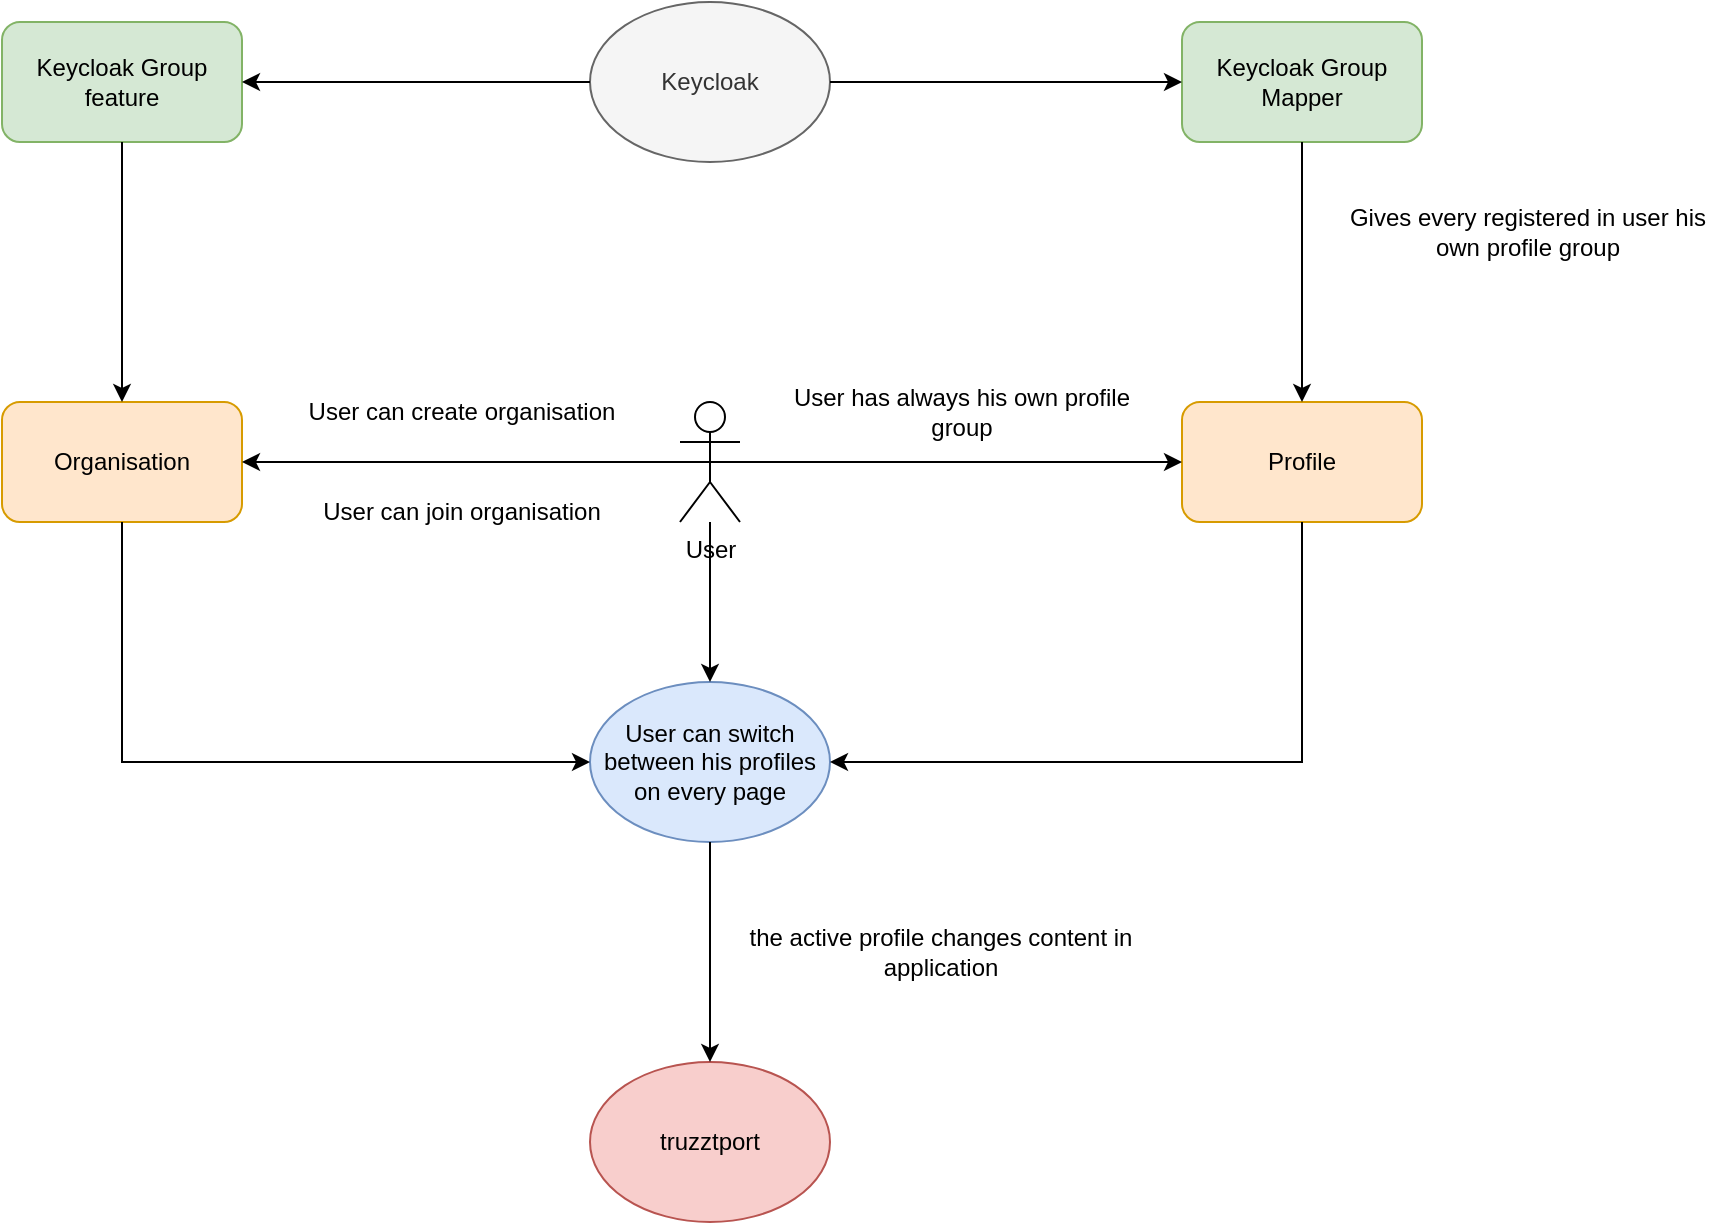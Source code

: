 <mxfile version="24.8.4">
  <diagram name="Page-1" id="Mzi7pbYnXRIK7MmCfM_q">
    <mxGraphModel dx="1272" dy="679" grid="1" gridSize="10" guides="1" tooltips="1" connect="1" arrows="1" fold="1" page="1" pageScale="1" pageWidth="827" pageHeight="1169" math="0" shadow="0">
      <root>
        <mxCell id="0" />
        <mxCell id="1" parent="0" />
        <mxCell id="vCpZuCZZYfHfp9zBpUGT-1" value="Keycloak" style="ellipse;whiteSpace=wrap;html=1;fillColor=#f5f5f5;fontColor=#333333;strokeColor=#666666;" vertex="1" parent="1">
          <mxGeometry x="354" y="230" width="120" height="80" as="geometry" />
        </mxCell>
        <mxCell id="vCpZuCZZYfHfp9zBpUGT-2" value="Organisation" style="rounded=1;whiteSpace=wrap;html=1;fillColor=#ffe6cc;strokeColor=#d79b00;" vertex="1" parent="1">
          <mxGeometry x="60" y="430" width="120" height="60" as="geometry" />
        </mxCell>
        <mxCell id="vCpZuCZZYfHfp9zBpUGT-4" value="Profile" style="rounded=1;whiteSpace=wrap;html=1;fillColor=#ffe6cc;strokeColor=#d79b00;" vertex="1" parent="1">
          <mxGeometry x="650" y="430" width="120" height="60" as="geometry" />
        </mxCell>
        <mxCell id="vCpZuCZZYfHfp9zBpUGT-5" value="Keycloak Group feature" style="rounded=1;whiteSpace=wrap;html=1;fillColor=#d5e8d4;strokeColor=#82b366;" vertex="1" parent="1">
          <mxGeometry x="60" y="240" width="120" height="60" as="geometry" />
        </mxCell>
        <mxCell id="vCpZuCZZYfHfp9zBpUGT-7" value="" style="endArrow=classic;html=1;rounded=0;exitX=0.5;exitY=1;exitDx=0;exitDy=0;entryX=0.5;entryY=0;entryDx=0;entryDy=0;" edge="1" parent="1" source="vCpZuCZZYfHfp9zBpUGT-5" target="vCpZuCZZYfHfp9zBpUGT-2">
          <mxGeometry width="50" height="50" relative="1" as="geometry">
            <mxPoint x="350" y="510" as="sourcePoint" />
            <mxPoint x="400" y="460" as="targetPoint" />
          </mxGeometry>
        </mxCell>
        <mxCell id="vCpZuCZZYfHfp9zBpUGT-8" value="Keycloak Group Mapper" style="rounded=1;whiteSpace=wrap;html=1;fillColor=#d5e8d4;strokeColor=#82b366;" vertex="1" parent="1">
          <mxGeometry x="650" y="240" width="120" height="60" as="geometry" />
        </mxCell>
        <mxCell id="vCpZuCZZYfHfp9zBpUGT-11" value="" style="endArrow=classic;html=1;rounded=0;exitX=0.5;exitY=1;exitDx=0;exitDy=0;entryX=0.5;entryY=0;entryDx=0;entryDy=0;" edge="1" parent="1" source="vCpZuCZZYfHfp9zBpUGT-8" target="vCpZuCZZYfHfp9zBpUGT-4">
          <mxGeometry width="50" height="50" relative="1" as="geometry">
            <mxPoint x="350" y="510" as="sourcePoint" />
            <mxPoint x="400" y="460" as="targetPoint" />
          </mxGeometry>
        </mxCell>
        <mxCell id="vCpZuCZZYfHfp9zBpUGT-12" value="Gives every registered in user his own profile group" style="text;html=1;align=center;verticalAlign=middle;whiteSpace=wrap;rounded=0;" vertex="1" parent="1">
          <mxGeometry x="730" y="330" width="186" height="30" as="geometry" />
        </mxCell>
        <mxCell id="vCpZuCZZYfHfp9zBpUGT-20" style="edgeStyle=orthogonalEdgeStyle;rounded=0;orthogonalLoop=1;jettySize=auto;html=1;exitX=0.5;exitY=0.5;exitDx=0;exitDy=0;exitPerimeter=0;entryX=0;entryY=0.5;entryDx=0;entryDy=0;" edge="1" parent="1" source="vCpZuCZZYfHfp9zBpUGT-13" target="vCpZuCZZYfHfp9zBpUGT-4">
          <mxGeometry relative="1" as="geometry" />
        </mxCell>
        <mxCell id="vCpZuCZZYfHfp9zBpUGT-13" value="User" style="shape=umlActor;verticalLabelPosition=bottom;verticalAlign=top;html=1;outlineConnect=0;" vertex="1" parent="1">
          <mxGeometry x="399" y="430" width="30" height="60" as="geometry" />
        </mxCell>
        <mxCell id="vCpZuCZZYfHfp9zBpUGT-18" value="" style="endArrow=classic;html=1;rounded=0;exitX=0;exitY=0.5;exitDx=0;exitDy=0;entryX=1;entryY=0.5;entryDx=0;entryDy=0;" edge="1" parent="1" source="vCpZuCZZYfHfp9zBpUGT-1" target="vCpZuCZZYfHfp9zBpUGT-5">
          <mxGeometry width="50" height="50" relative="1" as="geometry">
            <mxPoint x="370" y="410" as="sourcePoint" />
            <mxPoint x="420" y="360" as="targetPoint" />
          </mxGeometry>
        </mxCell>
        <mxCell id="vCpZuCZZYfHfp9zBpUGT-19" value="" style="endArrow=classic;html=1;rounded=0;exitX=1;exitY=0.5;exitDx=0;exitDy=0;entryX=0;entryY=0.5;entryDx=0;entryDy=0;" edge="1" parent="1" source="vCpZuCZZYfHfp9zBpUGT-1" target="vCpZuCZZYfHfp9zBpUGT-8">
          <mxGeometry width="50" height="50" relative="1" as="geometry">
            <mxPoint x="370" y="410" as="sourcePoint" />
            <mxPoint x="420" y="360" as="targetPoint" />
          </mxGeometry>
        </mxCell>
        <mxCell id="vCpZuCZZYfHfp9zBpUGT-21" value="" style="endArrow=classic;html=1;rounded=0;exitX=0.5;exitY=0.5;exitDx=0;exitDy=0;exitPerimeter=0;entryX=1;entryY=0.5;entryDx=0;entryDy=0;" edge="1" parent="1" source="vCpZuCZZYfHfp9zBpUGT-13" target="vCpZuCZZYfHfp9zBpUGT-2">
          <mxGeometry width="50" height="50" relative="1" as="geometry">
            <mxPoint x="360" y="400" as="sourcePoint" />
            <mxPoint x="410" y="350" as="targetPoint" />
          </mxGeometry>
        </mxCell>
        <mxCell id="vCpZuCZZYfHfp9zBpUGT-23" value="User can create organisation" style="text;html=1;align=center;verticalAlign=middle;whiteSpace=wrap;rounded=0;" vertex="1" parent="1">
          <mxGeometry x="200" y="420" width="180" height="30" as="geometry" />
        </mxCell>
        <mxCell id="vCpZuCZZYfHfp9zBpUGT-24" value="User can join organisation" style="text;html=1;align=center;verticalAlign=middle;whiteSpace=wrap;rounded=0;" vertex="1" parent="1">
          <mxGeometry x="200" y="470" width="180" height="30" as="geometry" />
        </mxCell>
        <mxCell id="vCpZuCZZYfHfp9zBpUGT-25" value="User has always his own profile group" style="text;html=1;align=center;verticalAlign=middle;whiteSpace=wrap;rounded=0;" vertex="1" parent="1">
          <mxGeometry x="450" y="420" width="180" height="30" as="geometry" />
        </mxCell>
        <mxCell id="vCpZuCZZYfHfp9zBpUGT-26" value="User can switch between his profiles on every page" style="ellipse;whiteSpace=wrap;html=1;fillColor=#dae8fc;strokeColor=#6c8ebf;" vertex="1" parent="1">
          <mxGeometry x="354" y="570" width="120" height="80" as="geometry" />
        </mxCell>
        <mxCell id="vCpZuCZZYfHfp9zBpUGT-27" value="" style="endArrow=classic;html=1;rounded=0;exitX=0.5;exitY=1;exitDx=0;exitDy=0;entryX=1;entryY=0.5;entryDx=0;entryDy=0;" edge="1" parent="1" source="vCpZuCZZYfHfp9zBpUGT-4" target="vCpZuCZZYfHfp9zBpUGT-26">
          <mxGeometry width="50" height="50" relative="1" as="geometry">
            <mxPoint x="370" y="580" as="sourcePoint" />
            <mxPoint x="420" y="530" as="targetPoint" />
            <Array as="points">
              <mxPoint x="710" y="610" />
            </Array>
          </mxGeometry>
        </mxCell>
        <mxCell id="vCpZuCZZYfHfp9zBpUGT-28" value="" style="endArrow=classic;html=1;rounded=0;exitX=0.5;exitY=1;exitDx=0;exitDy=0;entryX=0;entryY=0.5;entryDx=0;entryDy=0;" edge="1" parent="1" source="vCpZuCZZYfHfp9zBpUGT-2" target="vCpZuCZZYfHfp9zBpUGT-26">
          <mxGeometry width="50" height="50" relative="1" as="geometry">
            <mxPoint x="370" y="580" as="sourcePoint" />
            <mxPoint x="420" y="530" as="targetPoint" />
            <Array as="points">
              <mxPoint x="120" y="610" />
            </Array>
          </mxGeometry>
        </mxCell>
        <mxCell id="vCpZuCZZYfHfp9zBpUGT-29" value="" style="endArrow=classic;html=1;rounded=0;entryX=0.5;entryY=0;entryDx=0;entryDy=0;" edge="1" parent="1" source="vCpZuCZZYfHfp9zBpUGT-13" target="vCpZuCZZYfHfp9zBpUGT-26">
          <mxGeometry width="50" height="50" relative="1" as="geometry">
            <mxPoint x="430" y="500" as="sourcePoint" />
            <mxPoint x="480" y="450" as="targetPoint" />
          </mxGeometry>
        </mxCell>
        <mxCell id="vCpZuCZZYfHfp9zBpUGT-30" value="truzztport" style="ellipse;whiteSpace=wrap;html=1;fillColor=#f8cecc;strokeColor=#b85450;" vertex="1" parent="1">
          <mxGeometry x="354" y="760" width="120" height="80" as="geometry" />
        </mxCell>
        <mxCell id="vCpZuCZZYfHfp9zBpUGT-31" value="" style="endArrow=classic;html=1;rounded=0;exitX=0.5;exitY=1;exitDx=0;exitDy=0;" edge="1" parent="1" source="vCpZuCZZYfHfp9zBpUGT-26" target="vCpZuCZZYfHfp9zBpUGT-30">
          <mxGeometry width="50" height="50" relative="1" as="geometry">
            <mxPoint x="340" y="640" as="sourcePoint" />
            <mxPoint x="390" y="590" as="targetPoint" />
          </mxGeometry>
        </mxCell>
        <mxCell id="vCpZuCZZYfHfp9zBpUGT-32" value="the active profile changes content in application" style="text;html=1;align=center;verticalAlign=middle;whiteSpace=wrap;rounded=0;" vertex="1" parent="1">
          <mxGeometry x="429" y="690" width="201" height="30" as="geometry" />
        </mxCell>
      </root>
    </mxGraphModel>
  </diagram>
</mxfile>
